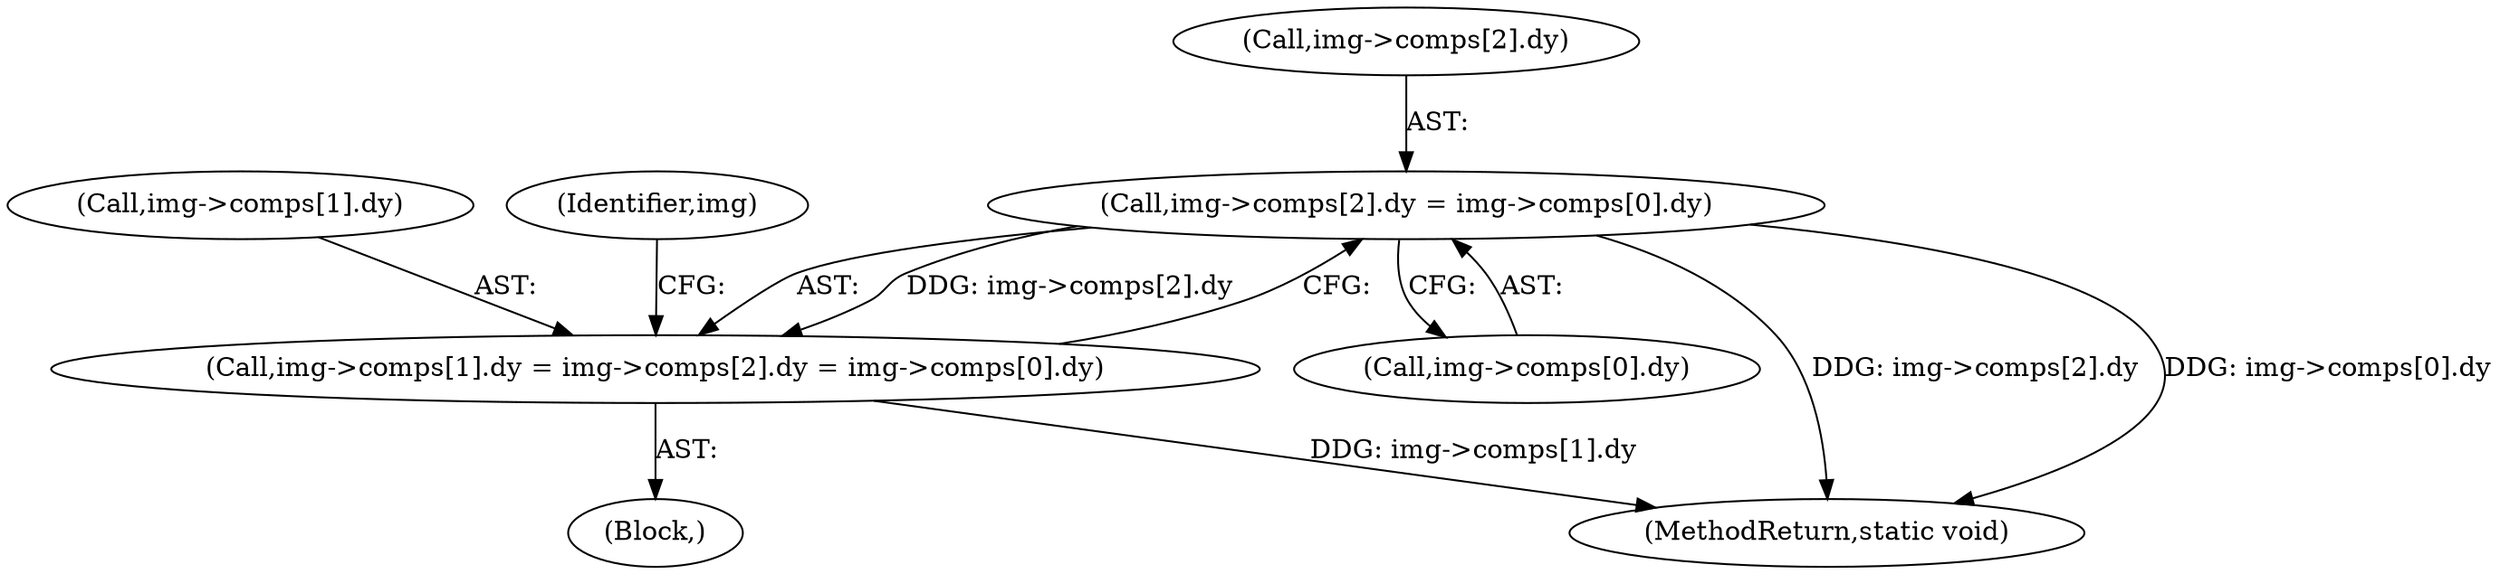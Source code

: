 digraph "0_openjpeg_15f081c89650dccee4aa4ae66f614c3fdb268767_0@array" {
"1000764" [label="(Call,img->comps[2].dy = img->comps[0].dy)"];
"1000756" [label="(Call,img->comps[1].dy = img->comps[2].dy = img->comps[0].dy)"];
"1000765" [label="(Call,img->comps[2].dy)"];
"1000756" [label="(Call,img->comps[1].dy = img->comps[2].dy = img->comps[0].dy)"];
"1000757" [label="(Call,img->comps[1].dy)"];
"1000781" [label="(Identifier,img)"];
"1000105" [label="(Block,)"];
"1000764" [label="(Call,img->comps[2].dy = img->comps[0].dy)"];
"1000772" [label="(Call,img->comps[0].dy)"];
"1000792" [label="(MethodReturn,static void)"];
"1000764" -> "1000756"  [label="AST: "];
"1000764" -> "1000772"  [label="CFG: "];
"1000765" -> "1000764"  [label="AST: "];
"1000772" -> "1000764"  [label="AST: "];
"1000756" -> "1000764"  [label="CFG: "];
"1000764" -> "1000792"  [label="DDG: img->comps[2].dy"];
"1000764" -> "1000792"  [label="DDG: img->comps[0].dy"];
"1000764" -> "1000756"  [label="DDG: img->comps[2].dy"];
"1000756" -> "1000105"  [label="AST: "];
"1000757" -> "1000756"  [label="AST: "];
"1000781" -> "1000756"  [label="CFG: "];
"1000756" -> "1000792"  [label="DDG: img->comps[1].dy"];
}
